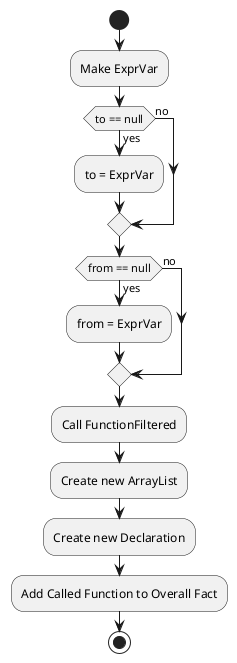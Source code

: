 @startuml
start
:Make ExprVar;
if (to == null) then (yes)
:to = ExprVar;
else (no)
endif
if(from == null) then (yes)
:from = ExprVar;
else(no)
endif
:Call FunctionFiltered;
:Create new ArrayList;
:Create new Declaration;
:Add Called Function to Overall Fact;
stop
@enduml